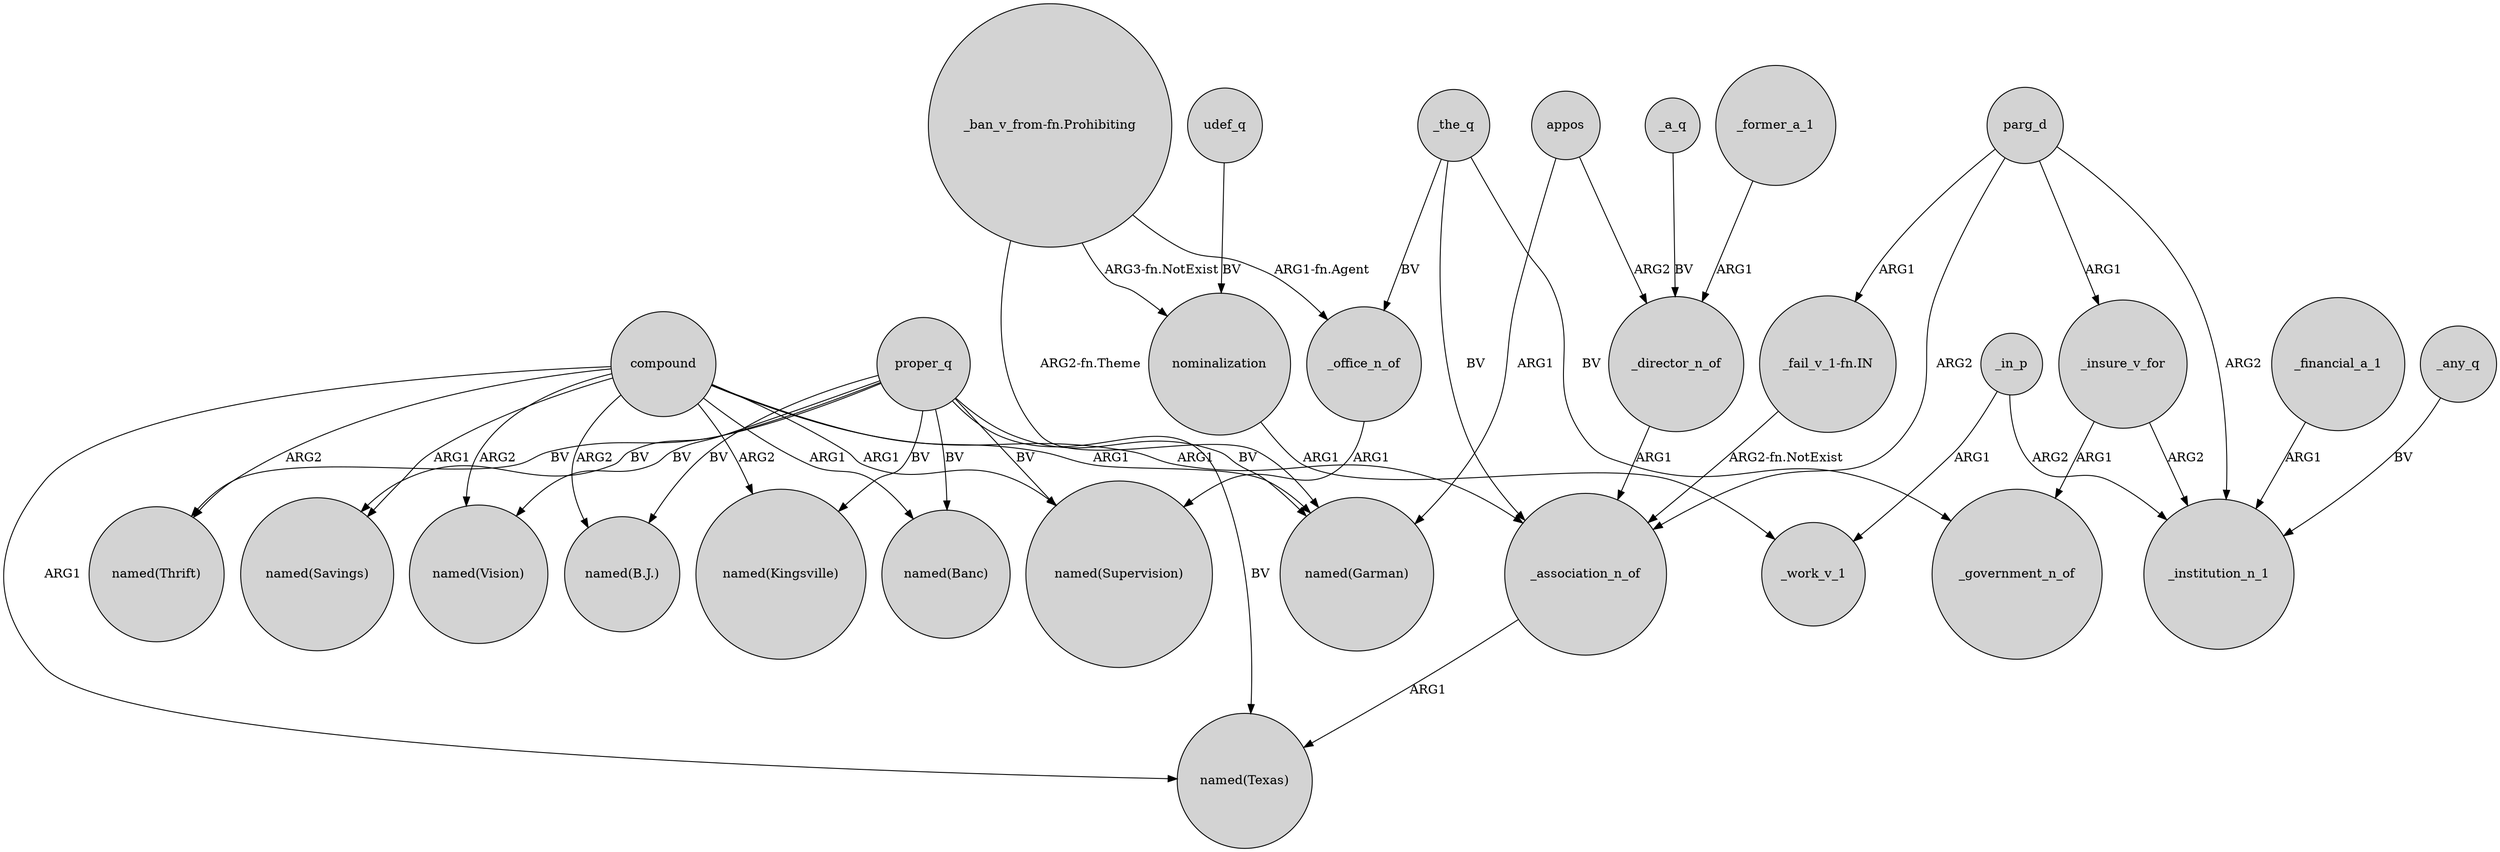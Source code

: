 digraph {
	node [shape=circle style=filled]
	compound -> "named(Garman)" [label=ARG1]
	nominalization -> _work_v_1 [label=ARG1]
	"_ban_v_from-fn.Prohibiting" -> nominalization [label="ARG3-fn.NotExist"]
	compound -> "named(B.J.)" [label=ARG2]
	proper_q -> "named(Banc)" [label=BV]
	compound -> "named(Texas)" [label=ARG1]
	appos -> "named(Garman)" [label=ARG1]
	_office_n_of -> "named(Supervision)" [label=ARG1]
	compound -> "named(Savings)" [label=ARG1]
	proper_q -> "named(Vision)" [label=BV]
	proper_q -> "named(Kingsville)" [label=BV]
	compound -> "named(Vision)" [label=ARG2]
	_former_a_1 -> _director_n_of [label=ARG1]
	compound -> "named(Thrift)" [label=ARG2]
	proper_q -> "named(Supervision)" [label=BV]
	_director_n_of -> _association_n_of [label=ARG1]
	_the_q -> _office_n_of [label=BV]
	_insure_v_for -> _government_n_of [label=ARG1]
	proper_q -> "named(Texas)" [label=BV]
	compound -> "named(Supervision)" [label=ARG1]
	proper_q -> "named(Garman)" [label=BV]
	parg_d -> _association_n_of [label=ARG2]
	_financial_a_1 -> _institution_n_1 [label=ARG1]
	parg_d -> _insure_v_for [label=ARG1]
	_a_q -> _director_n_of [label=BV]
	compound -> "named(Kingsville)" [label=ARG2]
	_the_q -> _association_n_of [label=BV]
	udef_q -> nominalization [label=BV]
	proper_q -> "named(B.J.)" [label=BV]
	proper_q -> "named(Savings)" [label=BV]
	"_ban_v_from-fn.Prohibiting" -> _office_n_of [label="ARG1-fn.Agent"]
	_the_q -> _government_n_of [label=BV]
	_in_p -> _institution_n_1 [label=ARG2]
	"_fail_v_1-fn.IN" -> _association_n_of [label="ARG2-fn.NotExist"]
	_association_n_of -> "named(Texas)" [label=ARG1]
	parg_d -> _institution_n_1 [label=ARG2]
	compound -> "named(Banc)" [label=ARG1]
	"_ban_v_from-fn.Prohibiting" -> "named(Garman)" [label="ARG2-fn.Theme"]
	_in_p -> _work_v_1 [label=ARG1]
	_any_q -> _institution_n_1 [label=BV]
	_insure_v_for -> _institution_n_1 [label=ARG2]
	compound -> _association_n_of [label=ARG1]
	appos -> _director_n_of [label=ARG2]
	parg_d -> "_fail_v_1-fn.IN" [label=ARG1]
	proper_q -> "named(Thrift)" [label=BV]
}
